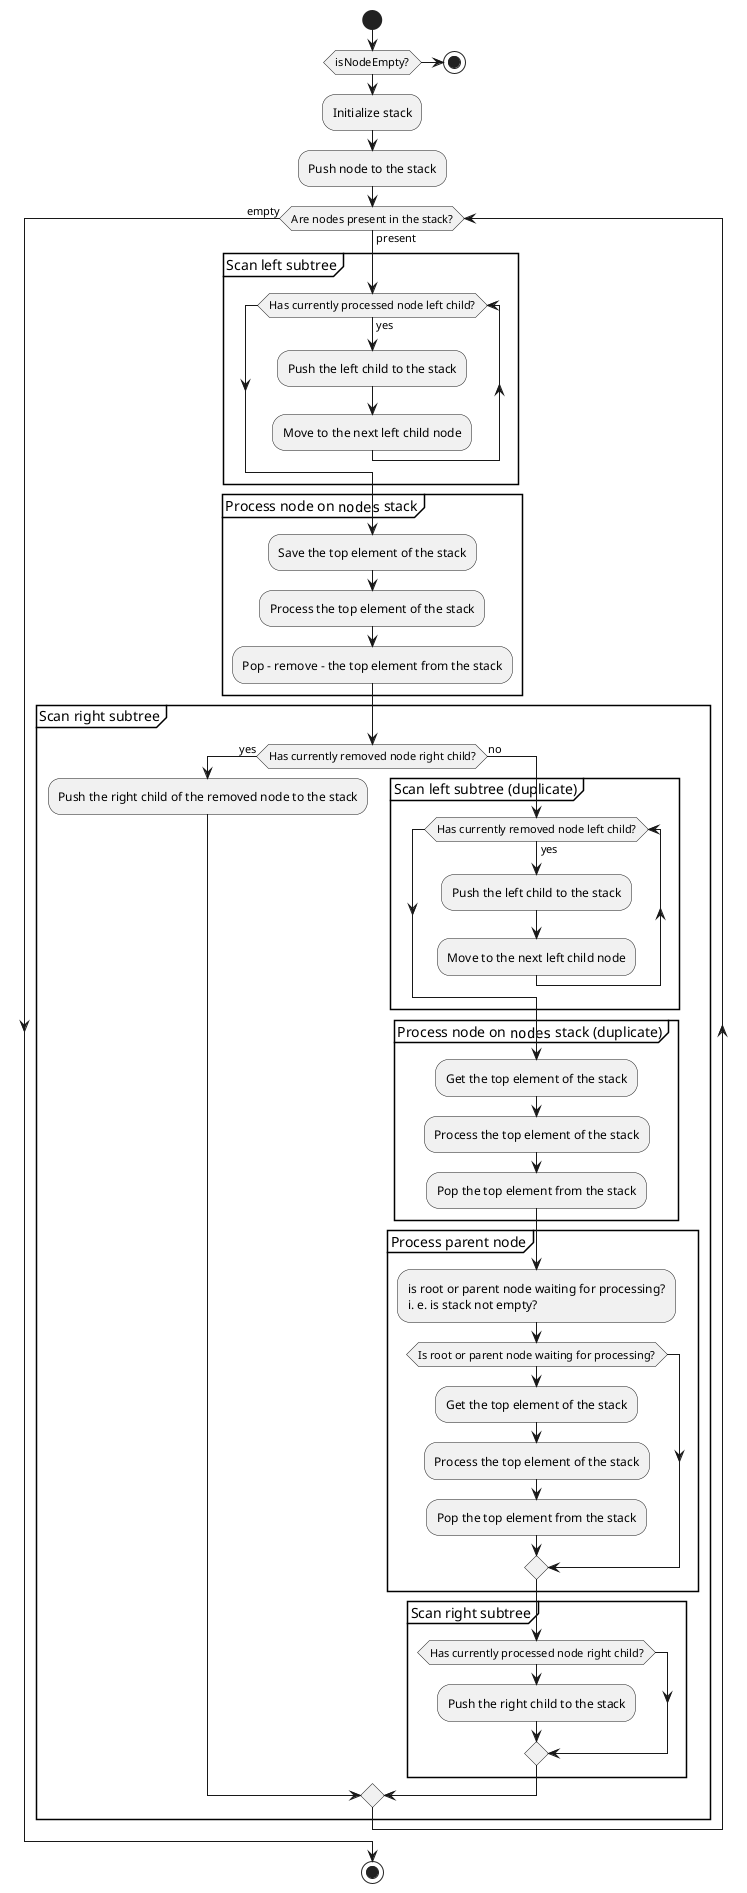 @startuml
'https://plantuml.com/activity-diagram-beta

start
if (isNodeEmpty?) then
  stop
else
  :Initialize stack;
  :Push node to the stack;

  while (Are nodes present in the stack?) is (present)
    group Scan left subtree
    while (Has currently processed node left child?) is (yes)
      :Push the left child to the stack;
      :Move to the next left child node;
    end while
    end group

    group Process node on ""nodes"" stack
    :Save the top element of the stack;
    :Process the top element of the stack;
    :Pop - remove - the top element from the stack;
    end group

    group Scan right subtree
    if (Has currently removed node right child?) then (yes)
      :Push the right child of the removed node to the stack;
    else (no)
      'Duplicate code as opposed to the version with 'continue_goto'
      group Scan left subtree (duplicate)
      while (Has currently removed node left child?) is (yes)
        :Push the left child to the stack;
        :Move to the next left child node;
      end while
      endgroup

      group Process node on ""nodes"" stack (duplicate)
      :Get the top element of the stack;
      :Process the top element of the stack;
      :Pop the top element from the stack;
      end group

      group Process parent node
      :is root or parent node waiting for processing?\ni. e. is stack not empty?;
      if (Is root or parent node waiting for processing?)
        :Get the top element of the stack;
        :Process the top element of the stack;
        :Pop the top element from the stack;
      endif
      end group

      group Scan right subtree
      if (Has currently processed node right child?)
        :Push the right child to the stack;
      endif
      end group
    endif
    end group
  endwhile (empty)
stop

@enduml
